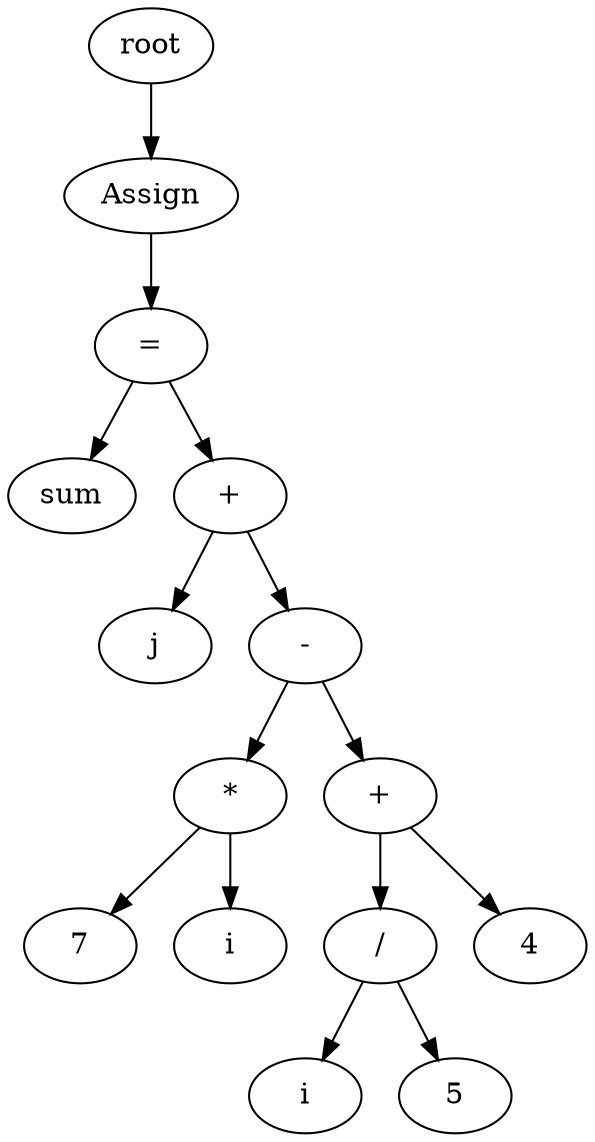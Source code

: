 // root
digraph {
	None [label=root]
	0 [label=Assign]
	None -> 0
	2 [label="="]
	0 -> 2
	1 [label=sum]
	2 -> 1
	4 [label="+"]
	2 -> 4
	3 [label=j]
	4 -> 3
	8 [label="-"]
	4 -> 8
	6 [label="*"]
	8 -> 6
	5 [label=7]
	6 -> 5
	7 [label=i]
	6 -> 7
	12 [label="+"]
	8 -> 12
	10 [label="/"]
	12 -> 10
	9 [label=i]
	10 -> 9
	11 [label=5]
	10 -> 11
	13 [label=4]
	12 -> 13
}
